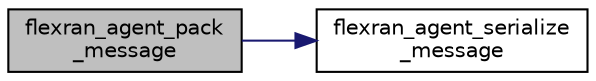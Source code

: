 digraph "flexran_agent_pack_message"
{
 // LATEX_PDF_SIZE
  edge [fontname="Helvetica",fontsize="10",labelfontname="Helvetica",labelfontsize="10"];
  node [fontname="Helvetica",fontsize="10",shape=record];
  rankdir="LR";
  Node1 [label="flexran_agent_pack\l_message",height=0.2,width=0.4,color="black", fillcolor="grey75", style="filled", fontcolor="black",tooltip=" "];
  Node1 -> Node2 [color="midnightblue",fontsize="10",style="solid",fontname="Helvetica"];
  Node2 [label="flexran_agent_serialize\l_message",height=0.2,width=0.4,color="black", fillcolor="white", style="filled",URL="$flexran__agent__common_8c.html#afdcca034911b8c68f1ba4d1da09ad8f8",tooltip=" "];
}
